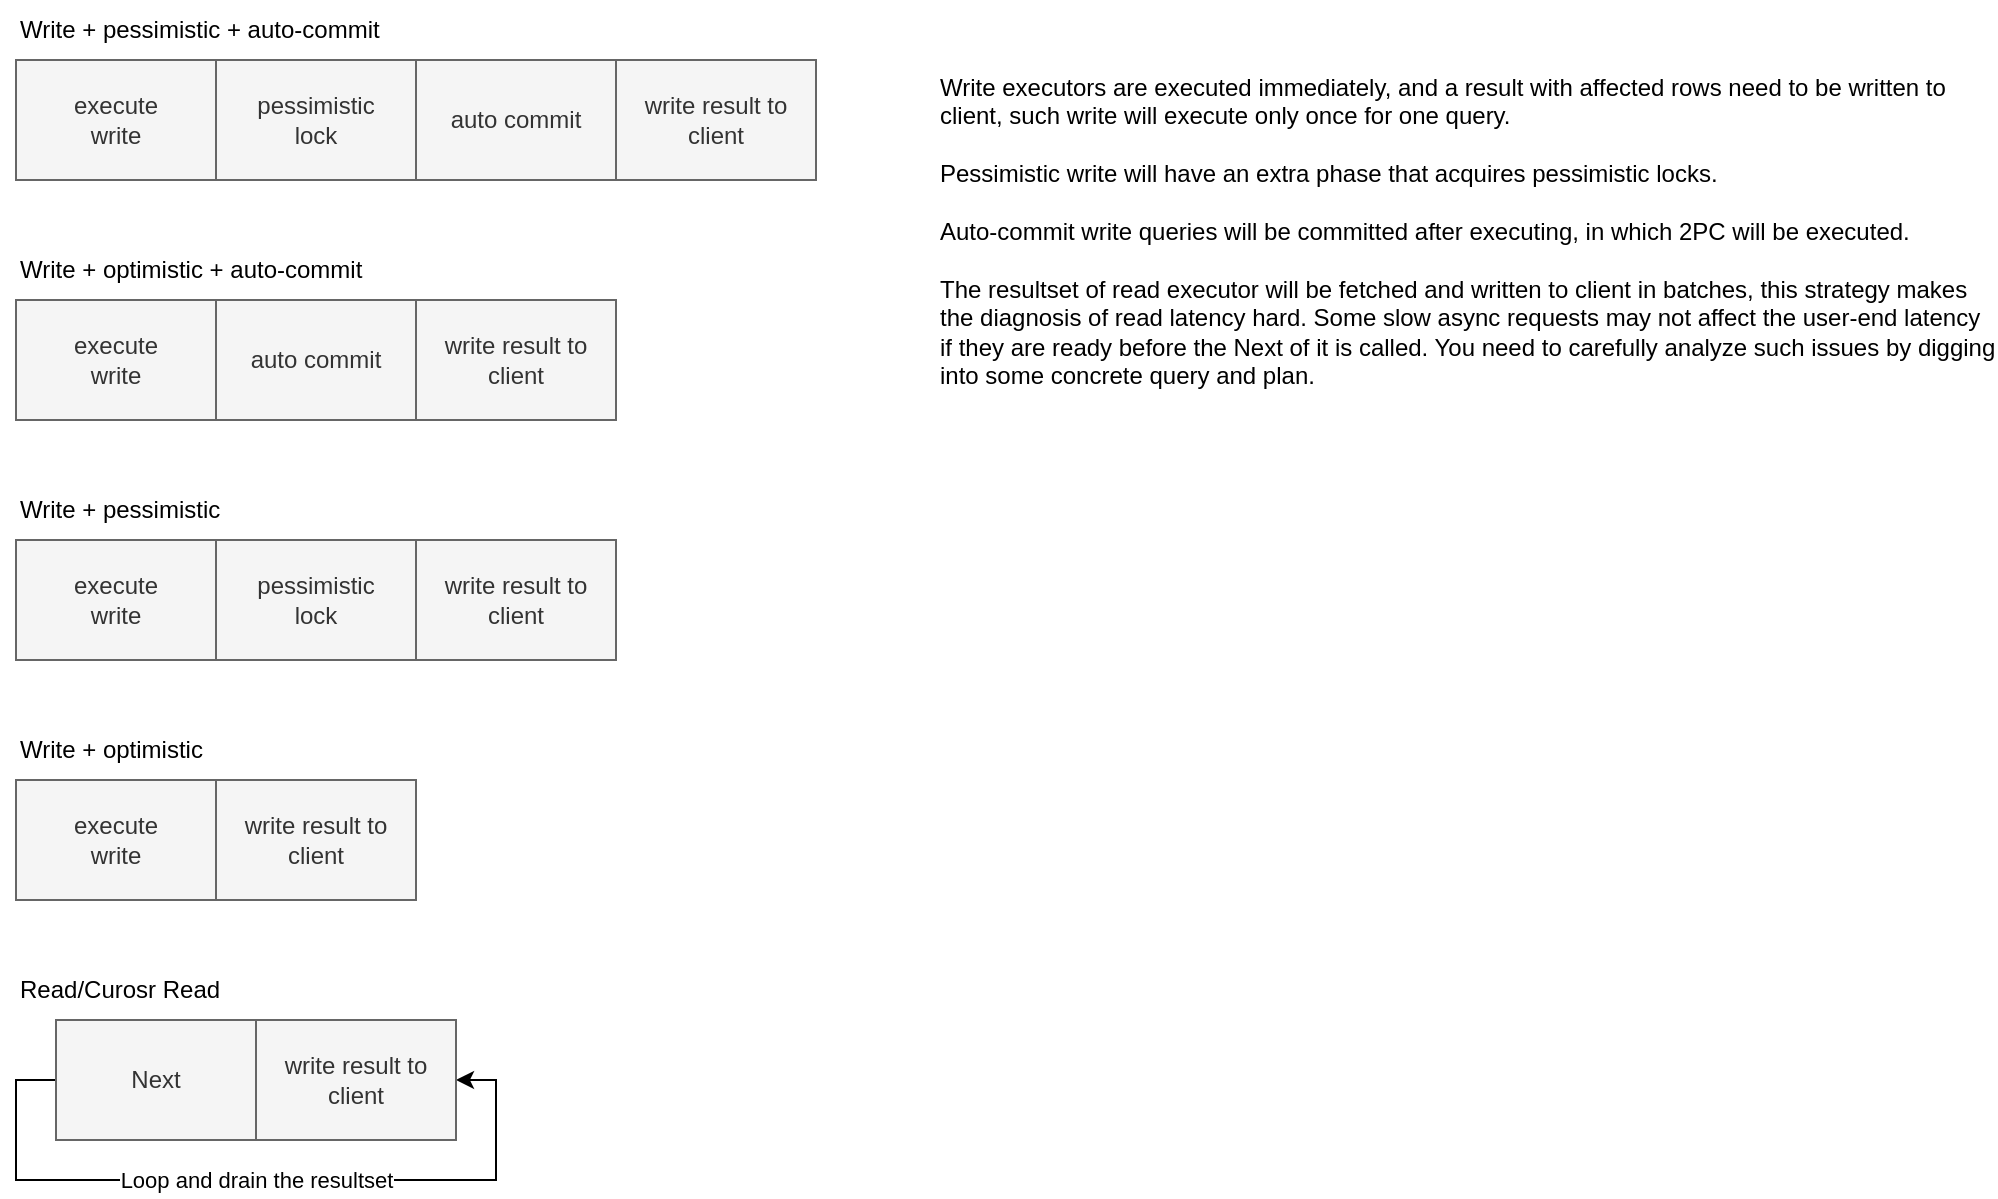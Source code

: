 <mxfile version="18.0.6" type="device"><diagram id="0MgbMgyMCfrxbydcgBYB" name="Page-1"><mxGraphModel dx="1102" dy="622" grid="1" gridSize="10" guides="1" tooltips="1" connect="1" arrows="1" fold="1" page="1" pageScale="1" pageWidth="850" pageHeight="1100" math="0" shadow="0"><root><mxCell id="0"/><mxCell id="1" parent="0"/><mxCell id="faO1iVNPJuK_9PshhQ2C-1" value="" style="rounded=0;whiteSpace=wrap;html=1;" parent="1" vertex="1"><mxGeometry x="80" y="140" width="400" height="60" as="geometry"/></mxCell><mxCell id="faO1iVNPJuK_9PshhQ2C-2" value="execute&lt;br&gt;write" style="rounded=0;whiteSpace=wrap;html=1;fillColor=#f5f5f5;strokeColor=#666666;fontColor=#333333;" parent="1" vertex="1"><mxGeometry x="80" y="140" width="100" height="60" as="geometry"/></mxCell><mxCell id="faO1iVNPJuK_9PshhQ2C-3" value="Write + pessimistic + auto-commit" style="text;html=1;strokeColor=none;fillColor=none;align=left;verticalAlign=middle;whiteSpace=wrap;rounded=0;" parent="1" vertex="1"><mxGeometry x="80" y="110" width="190" height="30" as="geometry"/></mxCell><mxCell id="faO1iVNPJuK_9PshhQ2C-5" value="pessimistic&lt;br&gt;lock" style="rounded=0;whiteSpace=wrap;html=1;fillColor=#f5f5f5;strokeColor=#666666;fontColor=#333333;" parent="1" vertex="1"><mxGeometry x="180" y="140" width="100" height="60" as="geometry"/></mxCell><mxCell id="faO1iVNPJuK_9PshhQ2C-6" value="auto commit" style="rounded=0;whiteSpace=wrap;html=1;fillColor=#f5f5f5;strokeColor=#666666;fontColor=#333333;" parent="1" vertex="1"><mxGeometry x="280" y="140" width="100" height="60" as="geometry"/></mxCell><mxCell id="faO1iVNPJuK_9PshhQ2C-8" value="" style="rounded=0;whiteSpace=wrap;html=1;" parent="1" vertex="1"><mxGeometry x="80" y="260" width="300" height="60" as="geometry"/></mxCell><mxCell id="faO1iVNPJuK_9PshhQ2C-9" value="execute&lt;br&gt;write" style="rounded=0;whiteSpace=wrap;html=1;fillColor=#f5f5f5;strokeColor=#666666;fontColor=#333333;" parent="1" vertex="1"><mxGeometry x="80" y="260" width="100" height="60" as="geometry"/></mxCell><mxCell id="faO1iVNPJuK_9PshhQ2C-10" value="Write + optimistic + auto-commit" style="text;html=1;strokeColor=none;fillColor=none;align=left;verticalAlign=middle;whiteSpace=wrap;rounded=0;" parent="1" vertex="1"><mxGeometry x="80" y="230" width="190" height="30" as="geometry"/></mxCell><mxCell id="faO1iVNPJuK_9PshhQ2C-12" value="auto commit" style="rounded=0;whiteSpace=wrap;html=1;fillColor=#f5f5f5;strokeColor=#666666;fontColor=#333333;" parent="1" vertex="1"><mxGeometry x="180" y="260" width="100" height="60" as="geometry"/></mxCell><mxCell id="faO1iVNPJuK_9PshhQ2C-13" value="" style="rounded=0;whiteSpace=wrap;html=1;" parent="1" vertex="1"><mxGeometry x="80" y="380" width="300" height="60" as="geometry"/></mxCell><mxCell id="faO1iVNPJuK_9PshhQ2C-14" value="execute&lt;br&gt;write" style="rounded=0;whiteSpace=wrap;html=1;fillColor=#f5f5f5;strokeColor=#666666;fontColor=#333333;" parent="1" vertex="1"><mxGeometry x="80" y="380" width="100" height="60" as="geometry"/></mxCell><mxCell id="faO1iVNPJuK_9PshhQ2C-15" value="Write + pessimistic" style="text;html=1;strokeColor=none;fillColor=none;align=left;verticalAlign=middle;whiteSpace=wrap;rounded=0;" parent="1" vertex="1"><mxGeometry x="80" y="350" width="190" height="30" as="geometry"/></mxCell><mxCell id="faO1iVNPJuK_9PshhQ2C-16" value="pessimistic&lt;br&gt;lock" style="rounded=0;whiteSpace=wrap;html=1;fillColor=#f5f5f5;strokeColor=#666666;fontColor=#333333;" parent="1" vertex="1"><mxGeometry x="180" y="380" width="100" height="60" as="geometry"/></mxCell><mxCell id="faO1iVNPJuK_9PshhQ2C-18" value="" style="rounded=0;whiteSpace=wrap;html=1;" parent="1" vertex="1"><mxGeometry x="80" y="500" width="200" height="60" as="geometry"/></mxCell><UserObject label="execute&lt;br&gt;write" link="#tidb" id="faO1iVNPJuK_9PshhQ2C-19"><mxCell style="rounded=0;whiteSpace=wrap;html=1;fillColor=#f5f5f5;strokeColor=#666666;fontColor=#333333;" parent="1" vertex="1"><mxGeometry x="80" y="500" width="100" height="60" as="geometry"/></mxCell></UserObject><mxCell id="faO1iVNPJuK_9PshhQ2C-20" value="Write + optimistic" style="text;html=1;strokeColor=none;fillColor=none;align=left;verticalAlign=middle;whiteSpace=wrap;rounded=0;" parent="1" vertex="1"><mxGeometry x="80" y="470" width="190" height="30" as="geometry"/></mxCell><mxCell id="faO1iVNPJuK_9PshhQ2C-31" style="edgeStyle=orthogonalEdgeStyle;rounded=0;orthogonalLoop=1;jettySize=auto;html=1;entryX=1;entryY=0.5;entryDx=0;entryDy=0;" parent="1" source="faO1iVNPJuK_9PshhQ2C-23" target="faO1iVNPJuK_9PshhQ2C-30" edge="1"><mxGeometry relative="1" as="geometry"><Array as="points"><mxPoint x="80" y="650"/><mxPoint x="80" y="700"/><mxPoint x="320" y="700"/><mxPoint x="320" y="650"/></Array></mxGeometry></mxCell><mxCell id="faO1iVNPJuK_9PshhQ2C-32" value="Loop and drain the resultset" style="edgeLabel;html=1;align=center;verticalAlign=middle;resizable=0;points=[];" parent="faO1iVNPJuK_9PshhQ2C-31" vertex="1" connectable="0"><mxGeometry x="-0.063" y="-4" relative="1" as="geometry"><mxPoint x="12" y="-4" as="offset"/></mxGeometry></mxCell><UserObject label="Next" link="#tidb-execution-read" id="faO1iVNPJuK_9PshhQ2C-23"><mxCell style="rounded=0;whiteSpace=wrap;html=1;fillColor=#f5f5f5;strokeColor=#666666;fontColor=#333333;" parent="1" vertex="1"><mxGeometry x="100" y="620" width="100" height="60" as="geometry"/></mxCell></UserObject><mxCell id="faO1iVNPJuK_9PshhQ2C-24" value="Read/Curosr Read" style="text;html=1;strokeColor=none;fillColor=none;align=left;verticalAlign=middle;whiteSpace=wrap;rounded=0;" parent="1" vertex="1"><mxGeometry x="80" y="590" width="170" height="30" as="geometry"/></mxCell><mxCell id="faO1iVNPJuK_9PshhQ2C-26" value="write result to&lt;br&gt;client" style="rounded=0;whiteSpace=wrap;html=1;fillColor=#f5f5f5;strokeColor=#666666;fontColor=#333333;" parent="1" vertex="1"><mxGeometry x="180" y="500" width="100" height="60" as="geometry"/></mxCell><mxCell id="faO1iVNPJuK_9PshhQ2C-27" value="write result to&lt;br&gt;client" style="rounded=0;whiteSpace=wrap;html=1;fillColor=#f5f5f5;strokeColor=#666666;fontColor=#333333;" parent="1" vertex="1"><mxGeometry x="280" y="380" width="100" height="60" as="geometry"/></mxCell><mxCell id="faO1iVNPJuK_9PshhQ2C-28" value="write result to&lt;br&gt;client" style="rounded=0;whiteSpace=wrap;html=1;fillColor=#f5f5f5;strokeColor=#666666;fontColor=#333333;" parent="1" vertex="1"><mxGeometry x="280" y="260" width="100" height="60" as="geometry"/></mxCell><mxCell id="faO1iVNPJuK_9PshhQ2C-29" value="write result to&lt;br&gt;client" style="rounded=0;whiteSpace=wrap;html=1;fillColor=#f5f5f5;strokeColor=#666666;fontColor=#333333;" parent="1" vertex="1"><mxGeometry x="380" y="140" width="100" height="60" as="geometry"/></mxCell><mxCell id="faO1iVNPJuK_9PshhQ2C-30" value="write result to&lt;br&gt;client" style="rounded=0;whiteSpace=wrap;html=1;fillColor=#f5f5f5;strokeColor=#666666;fontColor=#333333;" parent="1" vertex="1"><mxGeometry x="200" y="620" width="100" height="60" as="geometry"/></mxCell><mxCell id="faO1iVNPJuK_9PshhQ2C-33" value="Write executors are executed immediately, and a result with affected rows need to be written to client, such write will execute only once for one query.&lt;br&gt;&lt;br&gt;Pessimistic write will have an extra phase that acquires pessimistic locks.&lt;br&gt;&lt;br&gt;Auto-commit write queries will be committed after executing, in which 2PC will be executed.&lt;br&gt;&lt;br&gt;The resultset of read executor will be fetched and written to client in batches, this strategy makes the diagnosis of read latency hard. Some slow async requests may not affect the user-end latency if they are ready before the Next of it is called. You need to carefully analyze such issues by digging into some&amp;nbsp;concrete query and plan." style="text;html=1;strokeColor=none;fillColor=none;align=left;verticalAlign=top;whiteSpace=wrap;rounded=0;" parent="1" vertex="1"><mxGeometry x="540" y="140" width="530" height="360" as="geometry"/></mxCell></root></mxGraphModel></diagram></mxfile>